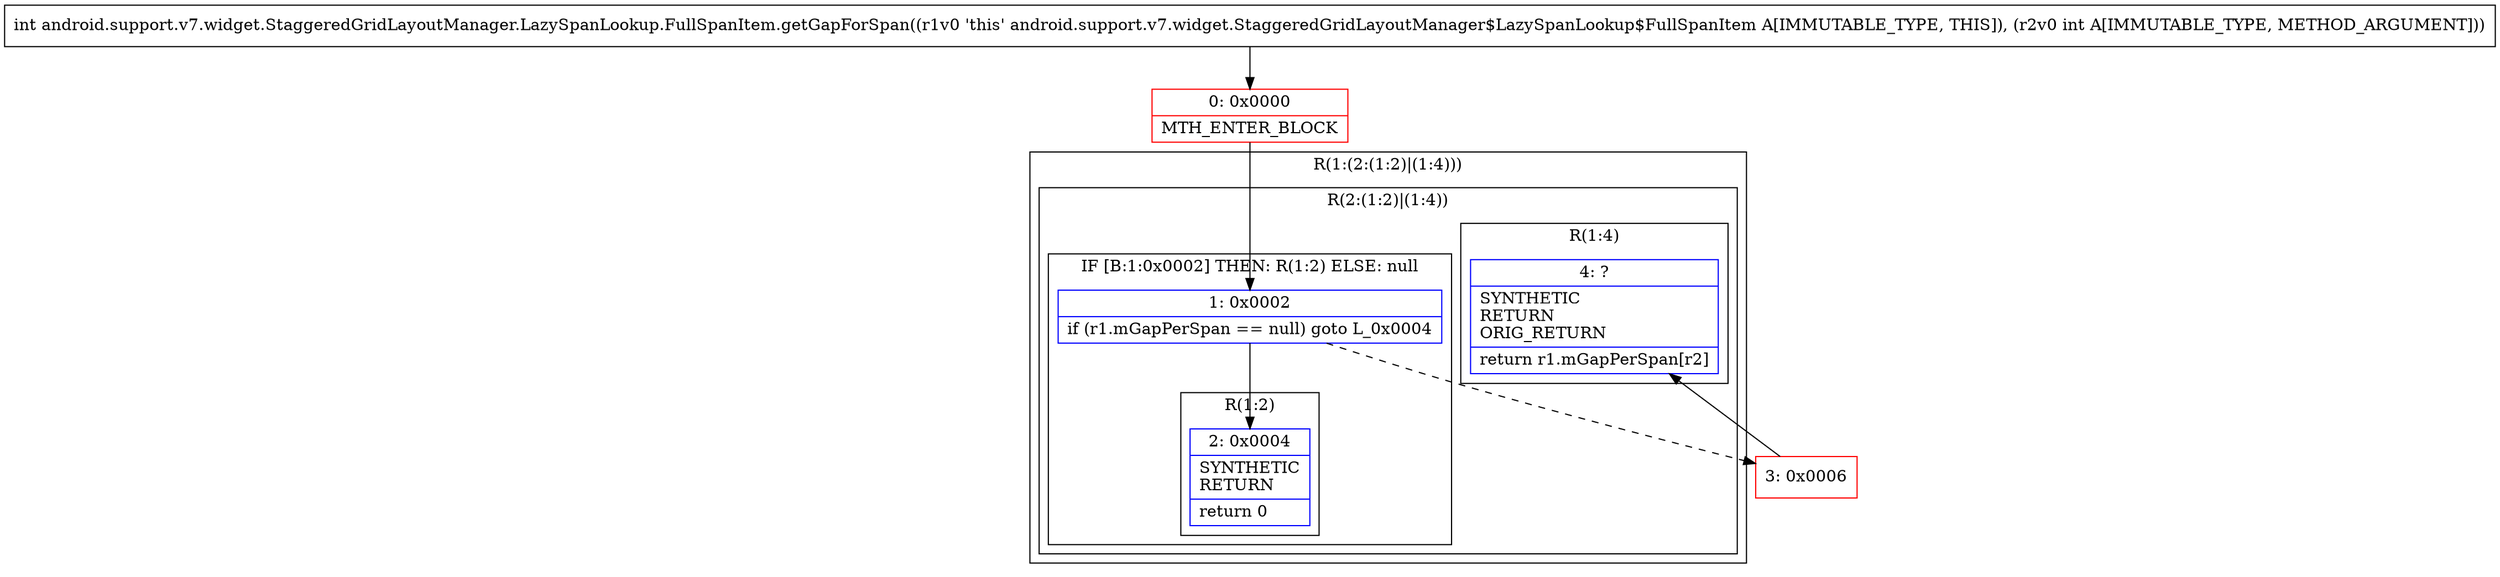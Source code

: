 digraph "CFG forandroid.support.v7.widget.StaggeredGridLayoutManager.LazySpanLookup.FullSpanItem.getGapForSpan(I)I" {
subgraph cluster_Region_1127003177 {
label = "R(1:(2:(1:2)|(1:4)))";
node [shape=record,color=blue];
subgraph cluster_Region_133153546 {
label = "R(2:(1:2)|(1:4))";
node [shape=record,color=blue];
subgraph cluster_IfRegion_514138148 {
label = "IF [B:1:0x0002] THEN: R(1:2) ELSE: null";
node [shape=record,color=blue];
Node_1 [shape=record,label="{1\:\ 0x0002|if (r1.mGapPerSpan == null) goto L_0x0004\l}"];
subgraph cluster_Region_910479973 {
label = "R(1:2)";
node [shape=record,color=blue];
Node_2 [shape=record,label="{2\:\ 0x0004|SYNTHETIC\lRETURN\l|return 0\l}"];
}
}
subgraph cluster_Region_275756408 {
label = "R(1:4)";
node [shape=record,color=blue];
Node_4 [shape=record,label="{4\:\ ?|SYNTHETIC\lRETURN\lORIG_RETURN\l|return r1.mGapPerSpan[r2]\l}"];
}
}
}
Node_0 [shape=record,color=red,label="{0\:\ 0x0000|MTH_ENTER_BLOCK\l}"];
Node_3 [shape=record,color=red,label="{3\:\ 0x0006}"];
MethodNode[shape=record,label="{int android.support.v7.widget.StaggeredGridLayoutManager.LazySpanLookup.FullSpanItem.getGapForSpan((r1v0 'this' android.support.v7.widget.StaggeredGridLayoutManager$LazySpanLookup$FullSpanItem A[IMMUTABLE_TYPE, THIS]), (r2v0 int A[IMMUTABLE_TYPE, METHOD_ARGUMENT])) }"];
MethodNode -> Node_0;
Node_1 -> Node_2;
Node_1 -> Node_3[style=dashed];
Node_0 -> Node_1;
Node_3 -> Node_4;
}

